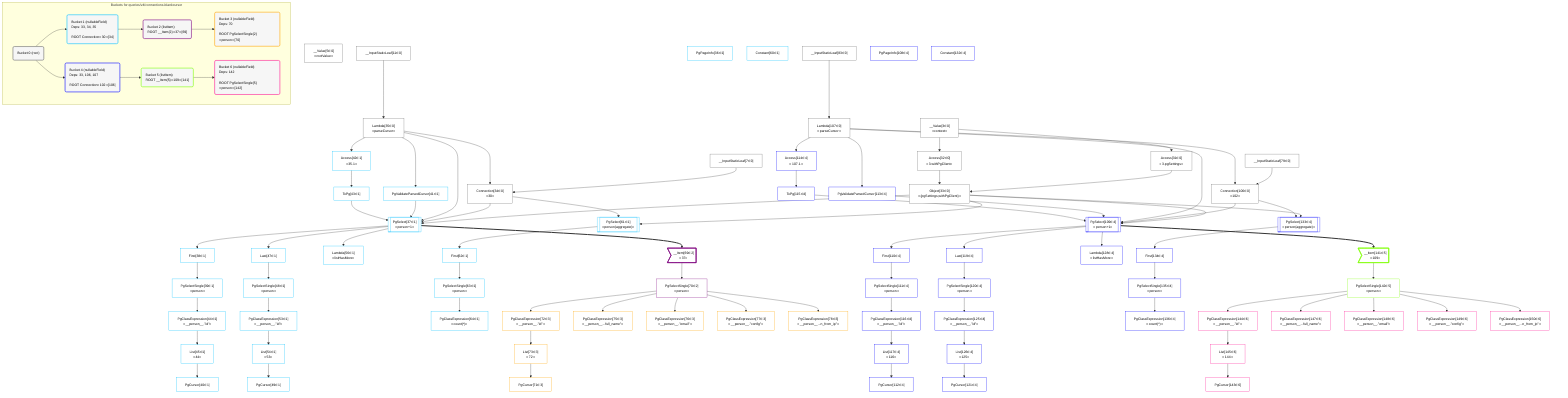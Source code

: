 %%{init: {'themeVariables': { 'fontSize': '12px'}}}%%
graph TD
    classDef path fill:#eee,stroke:#000,color:#000
    classDef plan fill:#fff,stroke-width:1px,color:#000
    classDef itemplan fill:#fff,stroke-width:2px,color:#000
    classDef sideeffectplan fill:#f00,stroke-width:2px,color:#000
    classDef bucket fill:#f6f6f6,color:#000,stroke-width:2px,text-align:left


    %% define steps
    __Value3["__Value[3∈0]<br />ᐸcontextᐳ"]:::plan
    __Value5["__Value[5∈0]<br />ᐸrootValueᐳ"]:::plan
    __InputStaticLeaf7["__InputStaticLeaf[7∈0]"]:::plan
    __InputStaticLeaf11["__InputStaticLeaf[11∈0]"]:::plan
    Access31["Access[31∈0]<br />ᐸ3.pgSettingsᐳ"]:::plan
    Access32["Access[32∈0]<br />ᐸ3.withPgClientᐳ"]:::plan
    Object33["Object[33∈0]<br />ᐸ{pgSettings,withPgClient}ᐳ"]:::plan
    Lambda35["Lambda[35∈0]<br />ᐸparseCursorᐳ"]:::plan
    Connection34["Connection[34∈0]<br />ᐸ30ᐳ"]:::plan
    PgPageInfo36["PgPageInfo[36∈1]"]:::plan
    PgValidateParsedCursor41["PgValidateParsedCursor[41∈1]"]:::plan
    Access42["Access[42∈1]<br />ᐸ35.1ᐳ"]:::plan
    ToPg43["ToPg[43∈1]"]:::plan
    PgSelect37[["PgSelect[37∈1]<br />ᐸperson+1ᐳ"]]:::plan
    First38["First[38∈1]"]:::plan
    PgSelectSingle39["PgSelectSingle[39∈1]<br />ᐸpersonᐳ"]:::plan
    PgClassExpression44["PgClassExpression[44∈1]<br />ᐸ__person__.”id”ᐳ"]:::plan
    List45["List[45∈1]<br />ᐸ44ᐳ"]:::plan
    PgCursor40["PgCursor[40∈1]"]:::plan
    Last47["Last[47∈1]"]:::plan
    PgSelectSingle48["PgSelectSingle[48∈1]<br />ᐸpersonᐳ"]:::plan
    PgClassExpression53["PgClassExpression[53∈1]<br />ᐸ__person__.”id”ᐳ"]:::plan
    List54["List[54∈1]<br />ᐸ53ᐳ"]:::plan
    PgCursor49["PgCursor[49∈1]"]:::plan
    Lambda56["Lambda[56∈1]<br />ᐸlistHasMoreᐳ"]:::plan
    Constant60["Constant[60∈1]"]:::plan
    PgSelect61[["PgSelect[61∈1]<br />ᐸperson(aggregate)ᐳ"]]:::plan
    First62["First[62∈1]"]:::plan
    PgSelectSingle63["PgSelectSingle[63∈1]<br />ᐸpersonᐳ"]:::plan
    PgClassExpression64["PgClassExpression[64∈1]<br />ᐸcount(*)ᐳ"]:::plan
    __Item69>"__Item[69∈2]<br />ᐸ37ᐳ"]:::itemplan
    PgSelectSingle70["PgSelectSingle[70∈2]<br />ᐸpersonᐳ"]:::plan
    PgClassExpression72["PgClassExpression[72∈3]<br />ᐸ__person__.”id”ᐳ"]:::plan
    List73["List[73∈3]<br />ᐸ72ᐳ"]:::plan
    PgCursor71["PgCursor[71∈3]"]:::plan
    PgClassExpression75["PgClassExpression[75∈3]<br />ᐸ__person__...full_name”ᐳ"]:::plan
    PgClassExpression76["PgClassExpression[76∈3]<br />ᐸ__person__.”email”ᐳ"]:::plan
    PgClassExpression77["PgClassExpression[77∈3]<br />ᐸ__person__.”config”ᐳ"]:::plan
    PgClassExpression78["PgClassExpression[78∈3]<br />ᐸ__person__...n_from_ip”ᐳ"]:::plan
    __InputStaticLeaf79["__InputStaticLeaf[79∈0]"]:::plan
    __InputStaticLeaf83["__InputStaticLeaf[83∈0]"]:::plan
    Lambda107["Lambda[107∈0]<br />ᐸparseCursorᐳ"]:::plan
    Connection106["Connection[106∈0]<br />ᐸ102ᐳ"]:::plan
    PgPageInfo108["PgPageInfo[108∈4]"]:::plan
    PgValidateParsedCursor113["PgValidateParsedCursor[113∈4]"]:::plan
    Access114["Access[114∈4]<br />ᐸ107.1ᐳ"]:::plan
    ToPg115["ToPg[115∈4]"]:::plan
    PgSelect109[["PgSelect[109∈4]<br />ᐸperson+1ᐳ"]]:::plan
    First110["First[110∈4]"]:::plan
    PgSelectSingle111["PgSelectSingle[111∈4]<br />ᐸpersonᐳ"]:::plan
    PgClassExpression116["PgClassExpression[116∈4]<br />ᐸ__person__.”id”ᐳ"]:::plan
    List117["List[117∈4]<br />ᐸ116ᐳ"]:::plan
    PgCursor112["PgCursor[112∈4]"]:::plan
    Last119["Last[119∈4]"]:::plan
    PgSelectSingle120["PgSelectSingle[120∈4]<br />ᐸpersonᐳ"]:::plan
    PgClassExpression125["PgClassExpression[125∈4]<br />ᐸ__person__.”id”ᐳ"]:::plan
    List126["List[126∈4]<br />ᐸ125ᐳ"]:::plan
    PgCursor121["PgCursor[121∈4]"]:::plan
    Lambda128["Lambda[128∈4]<br />ᐸlistHasMoreᐳ"]:::plan
    Constant132["Constant[132∈4]"]:::plan
    PgSelect133[["PgSelect[133∈4]<br />ᐸperson(aggregate)ᐳ"]]:::plan
    First134["First[134∈4]"]:::plan
    PgSelectSingle135["PgSelectSingle[135∈4]<br />ᐸpersonᐳ"]:::plan
    PgClassExpression136["PgClassExpression[136∈4]<br />ᐸcount(*)ᐳ"]:::plan
    __Item141>"__Item[141∈5]<br />ᐸ109ᐳ"]:::itemplan
    PgSelectSingle142["PgSelectSingle[142∈5]<br />ᐸpersonᐳ"]:::plan
    PgClassExpression144["PgClassExpression[144∈6]<br />ᐸ__person__.”id”ᐳ"]:::plan
    List145["List[145∈6]<br />ᐸ144ᐳ"]:::plan
    PgCursor143["PgCursor[143∈6]"]:::plan
    PgClassExpression147["PgClassExpression[147∈6]<br />ᐸ__person__...full_name”ᐳ"]:::plan
    PgClassExpression148["PgClassExpression[148∈6]<br />ᐸ__person__.”email”ᐳ"]:::plan
    PgClassExpression149["PgClassExpression[149∈6]<br />ᐸ__person__.”config”ᐳ"]:::plan
    PgClassExpression150["PgClassExpression[150∈6]<br />ᐸ__person__...n_from_ip”ᐳ"]:::plan

    %% plan dependencies
    __Value3 --> Access31
    __Value3 --> Access32
    Access31 & Access32 --> Object33
    __InputStaticLeaf11 --> Lambda35
    __InputStaticLeaf7 & Lambda35 --> Connection34
    Lambda35 --> PgValidateParsedCursor41
    Lambda35 --> Access42
    Access42 --> ToPg43
    Object33 & Connection34 & Lambda35 & PgValidateParsedCursor41 & ToPg43 --> PgSelect37
    PgSelect37 --> First38
    First38 --> PgSelectSingle39
    PgSelectSingle39 --> PgClassExpression44
    PgClassExpression44 --> List45
    List45 --> PgCursor40
    PgSelect37 --> Last47
    Last47 --> PgSelectSingle48
    PgSelectSingle48 --> PgClassExpression53
    PgClassExpression53 --> List54
    List54 --> PgCursor49
    PgSelect37 --> Lambda56
    Object33 & Connection34 --> PgSelect61
    PgSelect61 --> First62
    First62 --> PgSelectSingle63
    PgSelectSingle63 --> PgClassExpression64
    PgSelect37 ==> __Item69
    __Item69 --> PgSelectSingle70
    PgSelectSingle70 --> PgClassExpression72
    PgClassExpression72 --> List73
    List73 --> PgCursor71
    PgSelectSingle70 --> PgClassExpression75
    PgSelectSingle70 --> PgClassExpression76
    PgSelectSingle70 --> PgClassExpression77
    PgSelectSingle70 --> PgClassExpression78
    __InputStaticLeaf83 --> Lambda107
    __InputStaticLeaf79 & Lambda107 --> Connection106
    Lambda107 --> PgValidateParsedCursor113
    Lambda107 --> Access114
    Access114 --> ToPg115
    Object33 & Connection106 & Lambda107 & PgValidateParsedCursor113 & ToPg115 --> PgSelect109
    PgSelect109 --> First110
    First110 --> PgSelectSingle111
    PgSelectSingle111 --> PgClassExpression116
    PgClassExpression116 --> List117
    List117 --> PgCursor112
    PgSelect109 --> Last119
    Last119 --> PgSelectSingle120
    PgSelectSingle120 --> PgClassExpression125
    PgClassExpression125 --> List126
    List126 --> PgCursor121
    PgSelect109 --> Lambda128
    Object33 & Connection106 --> PgSelect133
    PgSelect133 --> First134
    First134 --> PgSelectSingle135
    PgSelectSingle135 --> PgClassExpression136
    PgSelect109 ==> __Item141
    __Item141 --> PgSelectSingle142
    PgSelectSingle142 --> PgClassExpression144
    PgClassExpression144 --> List145
    List145 --> PgCursor143
    PgSelectSingle142 --> PgClassExpression147
    PgSelectSingle142 --> PgClassExpression148
    PgSelectSingle142 --> PgClassExpression149
    PgSelectSingle142 --> PgClassExpression150

    subgraph "Buckets for queries/v4/connections-blankcursor"
    Bucket0("Bucket 0 (root)"):::bucket
    classDef bucket0 stroke:#696969
    class Bucket0,__Value3,__Value5,__InputStaticLeaf7,__InputStaticLeaf11,Access31,Access32,Object33,Connection34,Lambda35,__InputStaticLeaf79,__InputStaticLeaf83,Connection106,Lambda107 bucket0
    Bucket1("Bucket 1 (nullableField)<br />Deps: 33, 34, 35<br /><br />ROOT Connectionᐸ30ᐳ[34]"):::bucket
    classDef bucket1 stroke:#00bfff
    class Bucket1,PgPageInfo36,PgSelect37,First38,PgSelectSingle39,PgCursor40,PgValidateParsedCursor41,Access42,ToPg43,PgClassExpression44,List45,Last47,PgSelectSingle48,PgCursor49,PgClassExpression53,List54,Lambda56,Constant60,PgSelect61,First62,PgSelectSingle63,PgClassExpression64 bucket1
    Bucket2("Bucket 2 (listItem)<br />ROOT __Item{2}ᐸ37ᐳ[69]"):::bucket
    classDef bucket2 stroke:#7f007f
    class Bucket2,__Item69,PgSelectSingle70 bucket2
    Bucket3("Bucket 3 (nullableField)<br />Deps: 70<br /><br />ROOT PgSelectSingle{2}ᐸpersonᐳ[70]"):::bucket
    classDef bucket3 stroke:#ffa500
    class Bucket3,PgCursor71,PgClassExpression72,List73,PgClassExpression75,PgClassExpression76,PgClassExpression77,PgClassExpression78 bucket3
    Bucket4("Bucket 4 (nullableField)<br />Deps: 33, 106, 107<br /><br />ROOT Connectionᐸ102ᐳ[106]"):::bucket
    classDef bucket4 stroke:#0000ff
    class Bucket4,PgPageInfo108,PgSelect109,First110,PgSelectSingle111,PgCursor112,PgValidateParsedCursor113,Access114,ToPg115,PgClassExpression116,List117,Last119,PgSelectSingle120,PgCursor121,PgClassExpression125,List126,Lambda128,Constant132,PgSelect133,First134,PgSelectSingle135,PgClassExpression136 bucket4
    Bucket5("Bucket 5 (listItem)<br />ROOT __Item{5}ᐸ109ᐳ[141]"):::bucket
    classDef bucket5 stroke:#7fff00
    class Bucket5,__Item141,PgSelectSingle142 bucket5
    Bucket6("Bucket 6 (nullableField)<br />Deps: 142<br /><br />ROOT PgSelectSingle{5}ᐸpersonᐳ[142]"):::bucket
    classDef bucket6 stroke:#ff1493
    class Bucket6,PgCursor143,PgClassExpression144,List145,PgClassExpression147,PgClassExpression148,PgClassExpression149,PgClassExpression150 bucket6
    Bucket0 --> Bucket1 & Bucket4
    Bucket1 --> Bucket2
    Bucket2 --> Bucket3
    Bucket4 --> Bucket5
    Bucket5 --> Bucket6
    end
